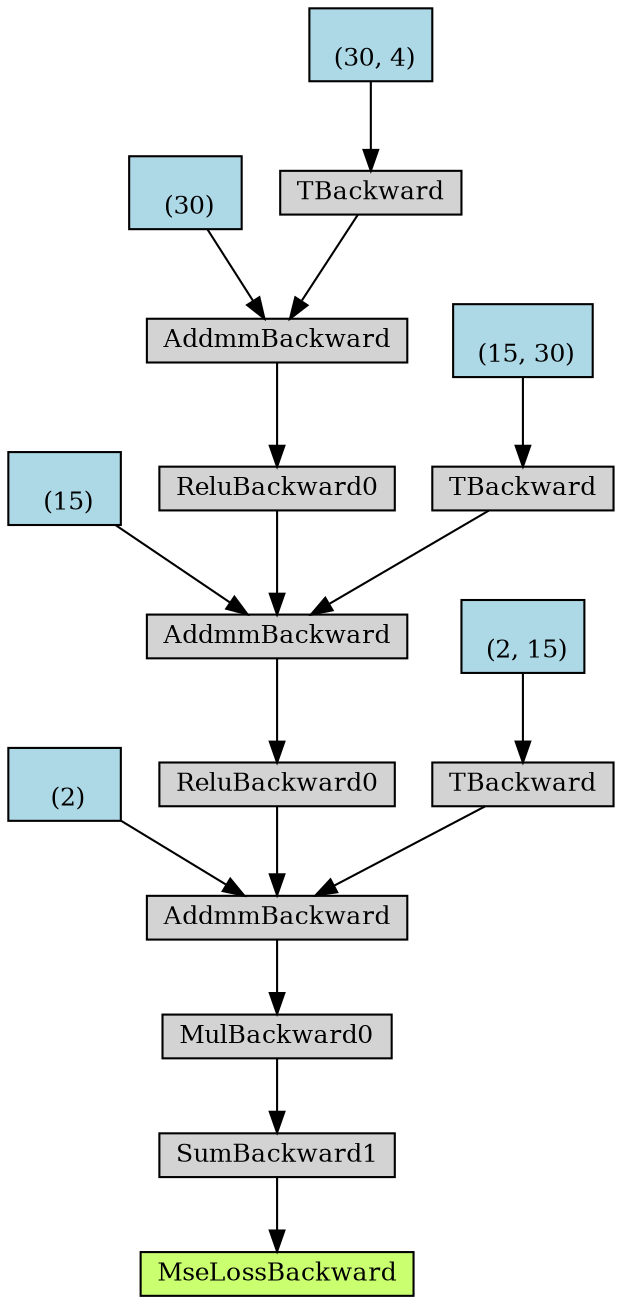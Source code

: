 digraph {
	graph [size="12,12"]
	node [align=left fontsize=12 height=0.2 ranksep=0.1 shape=box style=filled]
	4883313552 [label=MseLossBackward fillcolor=darkolivegreen1]
	4883313496 -> 4883313552
	4883313496 [label=SumBackward1]
	4632760504 -> 4883313496
	4632760504 [label=MulBackward0]
	4632760672 -> 4632760504
	4632760672 [label=AddmmBackward]
	4632760840 -> 4632760672
	4632760840 [label="
 (2)" fillcolor=lightblue]
	4632760896 -> 4632760672
	4632760896 [label=ReluBackward0]
	4632760616 -> 4632760896
	4632760616 [label=AddmmBackward]
	4875519704 -> 4632760616
	4875519704 [label="
 (15)" fillcolor=lightblue]
	4653919536 -> 4632760616
	4653919536 [label=ReluBackward0]
	4894053040 -> 4653919536
	4894053040 [label=AddmmBackward]
	4894054272 -> 4894053040
	4894054272 [label="
 (30)" fillcolor=lightblue]
	4894055840 -> 4894053040
	4894055840 [label=TBackward]
	4894055784 -> 4894055840
	4894055784 [label="
 (30, 4)" fillcolor=lightblue]
	4894054888 -> 4632760616
	4894054888 [label=TBackward]
	4894052648 -> 4894054888
	4894052648 [label="
 (15, 30)" fillcolor=lightblue]
	4632760784 -> 4632760672
	4632760784 [label=TBackward]
	4875519088 -> 4632760784
	4875519088 [label="
 (2, 15)" fillcolor=lightblue]
}
